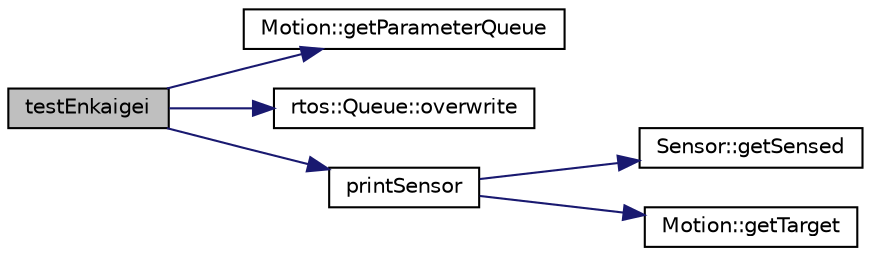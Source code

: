 digraph "testEnkaigei"
{
 // LATEX_PDF_SIZE
  edge [fontname="Helvetica",fontsize="10",labelfontname="Helvetica",labelfontsize="10"];
  node [fontname="Helvetica",fontsize="10",shape=record];
  rankdir="LR";
  Node1 [label="testEnkaigei",height=0.2,width=0.4,color="black", fillcolor="grey75", style="filled", fontcolor="black",tooltip=" "];
  Node1 -> Node2 [color="midnightblue",fontsize="10",style="solid",fontname="Helvetica"];
  Node2 [label="Motion::getParameterQueue",height=0.2,width=0.4,color="black", fillcolor="white", style="filled",URL="$classMotion.html#ae4a9edb598403d8f8d48caf670351f4a",tooltip=" "];
  Node1 -> Node3 [color="midnightblue",fontsize="10",style="solid",fontname="Helvetica"];
  Node3 [label="rtos::Queue::overwrite",height=0.2,width=0.4,color="black", fillcolor="white", style="filled",URL="$classrtos_1_1Queue.html#aefa2666169a2772bd2ee5f3ba94d2a35",tooltip=" "];
  Node1 -> Node4 [color="midnightblue",fontsize="10",style="solid",fontname="Helvetica"];
  Node4 [label="printSensor",height=0.2,width=0.4,color="black", fillcolor="white", style="filled",URL="$main_8cc.html#a8d91efdf39a0464f04ce971d9c2e8946",tooltip=" "];
  Node4 -> Node5 [color="midnightblue",fontsize="10",style="solid",fontname="Helvetica"];
  Node5 [label="Sensor::getSensed",height=0.2,width=0.4,color="black", fillcolor="white", style="filled",URL="$classSensor.html#a19267a097e4fd8ba8e0985d1c79564eb",tooltip=" "];
  Node4 -> Node6 [color="midnightblue",fontsize="10",style="solid",fontname="Helvetica"];
  Node6 [label="Motion::getTarget",height=0.2,width=0.4,color="black", fillcolor="white", style="filled",URL="$classMotion.html#a0157dc888e8609295d8ac50c08c5248b",tooltip=" "];
}
